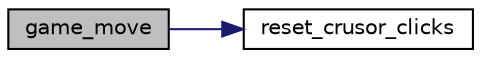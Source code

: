 digraph "game_move"
{
 // LATEX_PDF_SIZE
  edge [fontname="Helvetica",fontsize="10",labelfontname="Helvetica",labelfontsize="10"];
  node [fontname="Helvetica",fontsize="10",shape=record];
  rankdir="LR";
  Node1 [label="game_move",height=0.2,width=0.4,color="black", fillcolor="grey75", style="filled", fontcolor="black",tooltip=" "];
  Node1 -> Node2 [color="midnightblue",fontsize="10",style="solid",fontname="Helvetica"];
  Node2 [label="reset_crusor_clicks",height=0.2,width=0.4,color="black", fillcolor="white", style="filled",URL="$main_8cpp.html#a09dcafc641638618fd142bdd6280da3d",tooltip=" "];
}
